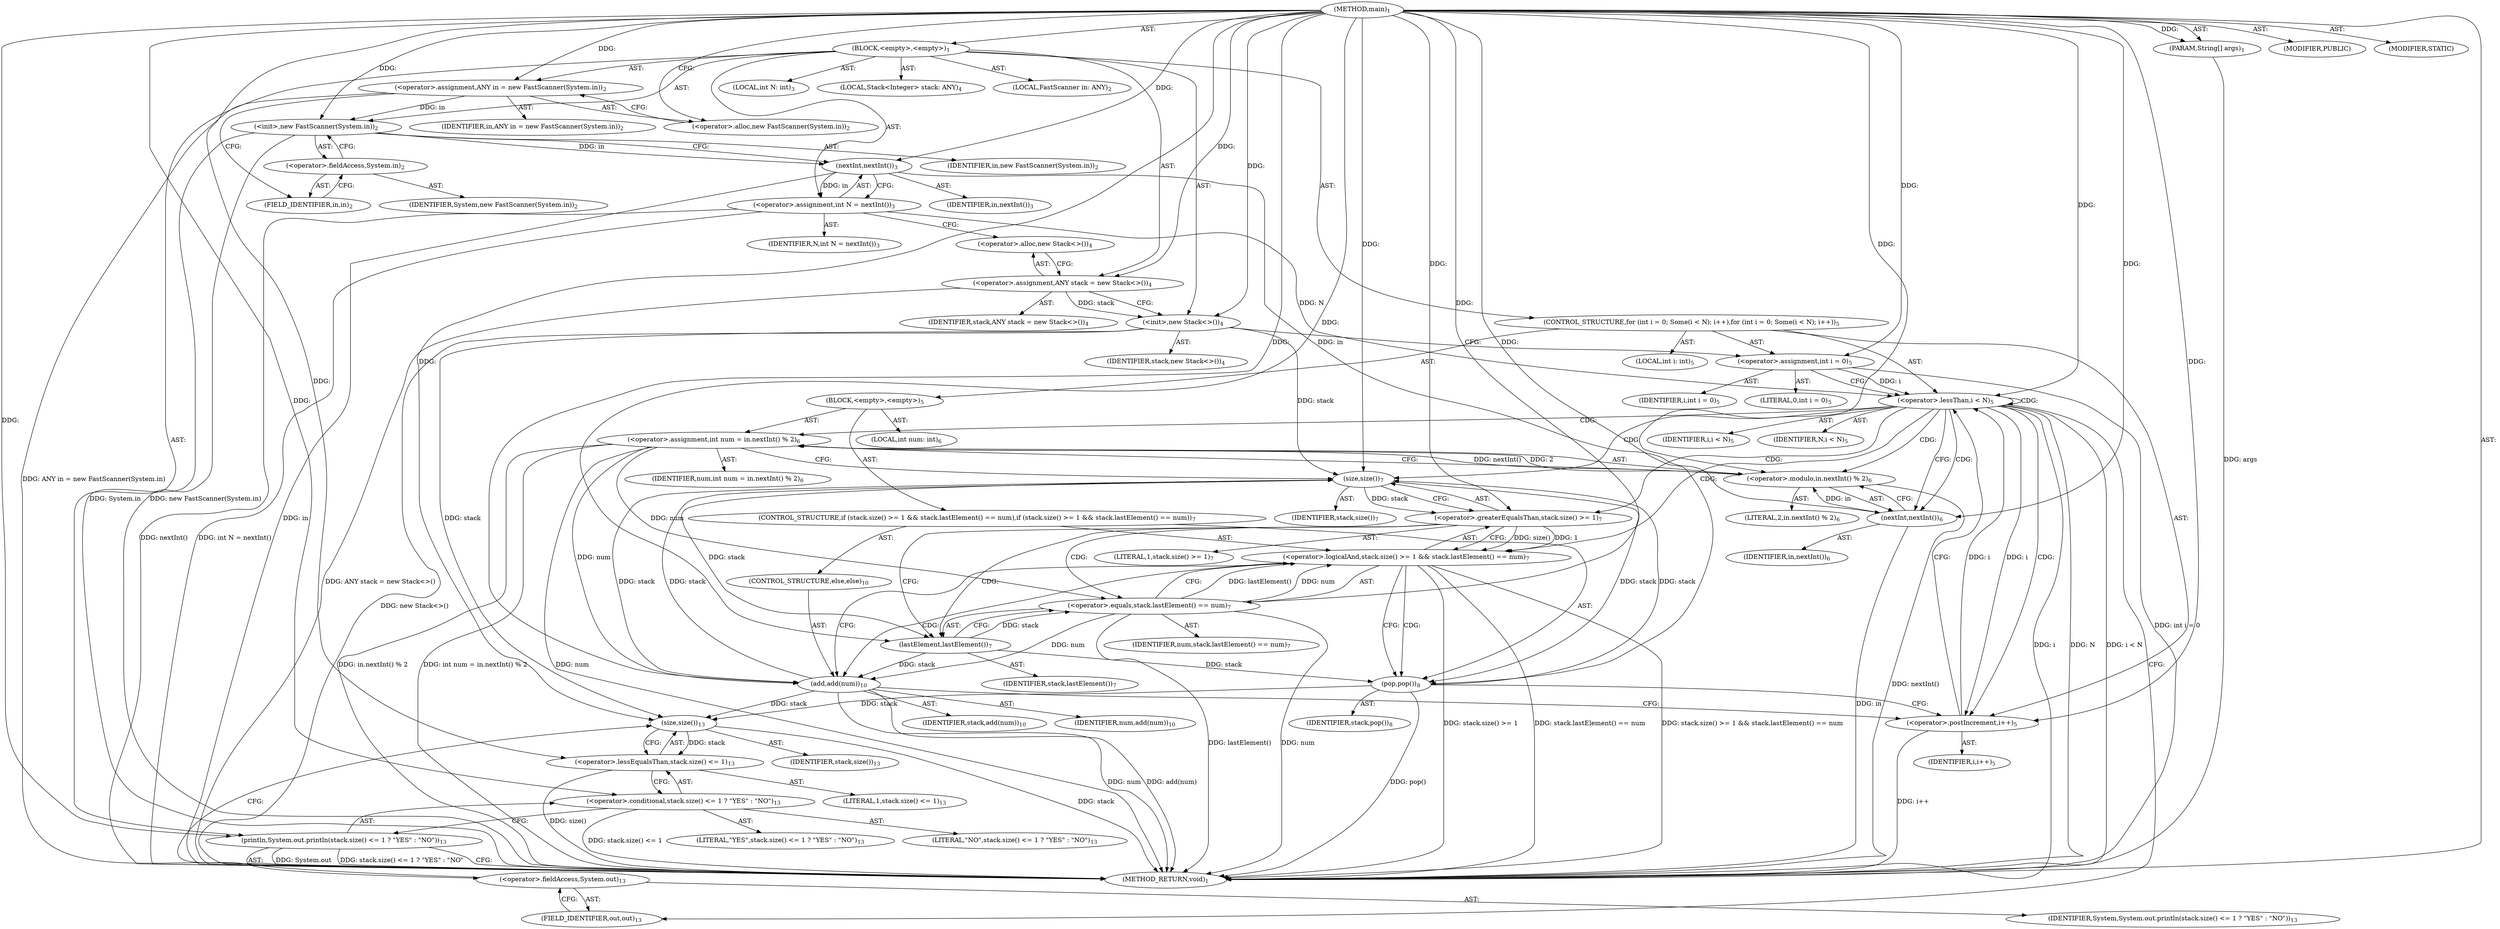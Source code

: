 digraph "main" {  
"21" [label = <(METHOD,main)<SUB>1</SUB>> ]
"22" [label = <(PARAM,String[] args)<SUB>1</SUB>> ]
"23" [label = <(BLOCK,&lt;empty&gt;,&lt;empty&gt;)<SUB>1</SUB>> ]
"4" [label = <(LOCAL,FastScanner in: ANY)<SUB>2</SUB>> ]
"24" [label = <(&lt;operator&gt;.assignment,ANY in = new FastScanner(System.in))<SUB>2</SUB>> ]
"25" [label = <(IDENTIFIER,in,ANY in = new FastScanner(System.in))<SUB>2</SUB>> ]
"26" [label = <(&lt;operator&gt;.alloc,new FastScanner(System.in))<SUB>2</SUB>> ]
"27" [label = <(&lt;init&gt;,new FastScanner(System.in))<SUB>2</SUB>> ]
"3" [label = <(IDENTIFIER,in,new FastScanner(System.in))<SUB>2</SUB>> ]
"28" [label = <(&lt;operator&gt;.fieldAccess,System.in)<SUB>2</SUB>> ]
"29" [label = <(IDENTIFIER,System,new FastScanner(System.in))<SUB>2</SUB>> ]
"30" [label = <(FIELD_IDENTIFIER,in,in)<SUB>2</SUB>> ]
"31" [label = <(LOCAL,int N: int)<SUB>3</SUB>> ]
"32" [label = <(&lt;operator&gt;.assignment,int N = nextInt())<SUB>3</SUB>> ]
"33" [label = <(IDENTIFIER,N,int N = nextInt())<SUB>3</SUB>> ]
"34" [label = <(nextInt,nextInt())<SUB>3</SUB>> ]
"35" [label = <(IDENTIFIER,in,nextInt())<SUB>3</SUB>> ]
"6" [label = <(LOCAL,Stack&lt;Integer&gt; stack: ANY)<SUB>4</SUB>> ]
"36" [label = <(&lt;operator&gt;.assignment,ANY stack = new Stack&lt;&gt;())<SUB>4</SUB>> ]
"37" [label = <(IDENTIFIER,stack,ANY stack = new Stack&lt;&gt;())<SUB>4</SUB>> ]
"38" [label = <(&lt;operator&gt;.alloc,new Stack&lt;&gt;())<SUB>4</SUB>> ]
"39" [label = <(&lt;init&gt;,new Stack&lt;&gt;())<SUB>4</SUB>> ]
"5" [label = <(IDENTIFIER,stack,new Stack&lt;&gt;())<SUB>4</SUB>> ]
"40" [label = <(CONTROL_STRUCTURE,for (int i = 0; Some(i &lt; N); i++),for (int i = 0; Some(i &lt; N); i++))<SUB>5</SUB>> ]
"41" [label = <(LOCAL,int i: int)<SUB>5</SUB>> ]
"42" [label = <(&lt;operator&gt;.assignment,int i = 0)<SUB>5</SUB>> ]
"43" [label = <(IDENTIFIER,i,int i = 0)<SUB>5</SUB>> ]
"44" [label = <(LITERAL,0,int i = 0)<SUB>5</SUB>> ]
"45" [label = <(&lt;operator&gt;.lessThan,i &lt; N)<SUB>5</SUB>> ]
"46" [label = <(IDENTIFIER,i,i &lt; N)<SUB>5</SUB>> ]
"47" [label = <(IDENTIFIER,N,i &lt; N)<SUB>5</SUB>> ]
"48" [label = <(&lt;operator&gt;.postIncrement,i++)<SUB>5</SUB>> ]
"49" [label = <(IDENTIFIER,i,i++)<SUB>5</SUB>> ]
"50" [label = <(BLOCK,&lt;empty&gt;,&lt;empty&gt;)<SUB>5</SUB>> ]
"51" [label = <(LOCAL,int num: int)<SUB>6</SUB>> ]
"52" [label = <(&lt;operator&gt;.assignment,int num = in.nextInt() % 2)<SUB>6</SUB>> ]
"53" [label = <(IDENTIFIER,num,int num = in.nextInt() % 2)<SUB>6</SUB>> ]
"54" [label = <(&lt;operator&gt;.modulo,in.nextInt() % 2)<SUB>6</SUB>> ]
"55" [label = <(nextInt,nextInt())<SUB>6</SUB>> ]
"56" [label = <(IDENTIFIER,in,nextInt())<SUB>6</SUB>> ]
"57" [label = <(LITERAL,2,in.nextInt() % 2)<SUB>6</SUB>> ]
"58" [label = <(CONTROL_STRUCTURE,if (stack.size() &gt;= 1 &amp;&amp; stack.lastElement() == num),if (stack.size() &gt;= 1 &amp;&amp; stack.lastElement() == num))<SUB>7</SUB>> ]
"59" [label = <(&lt;operator&gt;.logicalAnd,stack.size() &gt;= 1 &amp;&amp; stack.lastElement() == num)<SUB>7</SUB>> ]
"60" [label = <(&lt;operator&gt;.greaterEqualsThan,stack.size() &gt;= 1)<SUB>7</SUB>> ]
"61" [label = <(size,size())<SUB>7</SUB>> ]
"62" [label = <(IDENTIFIER,stack,size())<SUB>7</SUB>> ]
"63" [label = <(LITERAL,1,stack.size() &gt;= 1)<SUB>7</SUB>> ]
"64" [label = <(&lt;operator&gt;.equals,stack.lastElement() == num)<SUB>7</SUB>> ]
"65" [label = <(lastElement,lastElement())<SUB>7</SUB>> ]
"66" [label = <(IDENTIFIER,stack,lastElement())<SUB>7</SUB>> ]
"67" [label = <(IDENTIFIER,num,stack.lastElement() == num)<SUB>7</SUB>> ]
"68" [label = <(pop,pop())<SUB>8</SUB>> ]
"69" [label = <(IDENTIFIER,stack,pop())<SUB>8</SUB>> ]
"70" [label = <(CONTROL_STRUCTURE,else,else)<SUB>10</SUB>> ]
"71" [label = <(add,add(num))<SUB>10</SUB>> ]
"72" [label = <(IDENTIFIER,stack,add(num))<SUB>10</SUB>> ]
"73" [label = <(IDENTIFIER,num,add(num))<SUB>10</SUB>> ]
"74" [label = <(println,System.out.println(stack.size() &lt;= 1 ? &quot;YES&quot; : &quot;NO&quot;))<SUB>13</SUB>> ]
"75" [label = <(&lt;operator&gt;.fieldAccess,System.out)<SUB>13</SUB>> ]
"76" [label = <(IDENTIFIER,System,System.out.println(stack.size() &lt;= 1 ? &quot;YES&quot; : &quot;NO&quot;))<SUB>13</SUB>> ]
"77" [label = <(FIELD_IDENTIFIER,out,out)<SUB>13</SUB>> ]
"78" [label = <(&lt;operator&gt;.conditional,stack.size() &lt;= 1 ? &quot;YES&quot; : &quot;NO&quot;)<SUB>13</SUB>> ]
"79" [label = <(&lt;operator&gt;.lessEqualsThan,stack.size() &lt;= 1)<SUB>13</SUB>> ]
"80" [label = <(size,size())<SUB>13</SUB>> ]
"81" [label = <(IDENTIFIER,stack,size())<SUB>13</SUB>> ]
"82" [label = <(LITERAL,1,stack.size() &lt;= 1)<SUB>13</SUB>> ]
"83" [label = <(LITERAL,&quot;YES&quot;,stack.size() &lt;= 1 ? &quot;YES&quot; : &quot;NO&quot;)<SUB>13</SUB>> ]
"84" [label = <(LITERAL,&quot;NO&quot;,stack.size() &lt;= 1 ? &quot;YES&quot; : &quot;NO&quot;)<SUB>13</SUB>> ]
"85" [label = <(MODIFIER,PUBLIC)> ]
"86" [label = <(MODIFIER,STATIC)> ]
"87" [label = <(METHOD_RETURN,void)<SUB>1</SUB>> ]
  "21" -> "22"  [ label = "AST: "] 
  "21" -> "23"  [ label = "AST: "] 
  "21" -> "85"  [ label = "AST: "] 
  "21" -> "86"  [ label = "AST: "] 
  "21" -> "87"  [ label = "AST: "] 
  "23" -> "4"  [ label = "AST: "] 
  "23" -> "24"  [ label = "AST: "] 
  "23" -> "27"  [ label = "AST: "] 
  "23" -> "31"  [ label = "AST: "] 
  "23" -> "32"  [ label = "AST: "] 
  "23" -> "6"  [ label = "AST: "] 
  "23" -> "36"  [ label = "AST: "] 
  "23" -> "39"  [ label = "AST: "] 
  "23" -> "40"  [ label = "AST: "] 
  "23" -> "74"  [ label = "AST: "] 
  "24" -> "25"  [ label = "AST: "] 
  "24" -> "26"  [ label = "AST: "] 
  "27" -> "3"  [ label = "AST: "] 
  "27" -> "28"  [ label = "AST: "] 
  "28" -> "29"  [ label = "AST: "] 
  "28" -> "30"  [ label = "AST: "] 
  "32" -> "33"  [ label = "AST: "] 
  "32" -> "34"  [ label = "AST: "] 
  "34" -> "35"  [ label = "AST: "] 
  "36" -> "37"  [ label = "AST: "] 
  "36" -> "38"  [ label = "AST: "] 
  "39" -> "5"  [ label = "AST: "] 
  "40" -> "41"  [ label = "AST: "] 
  "40" -> "42"  [ label = "AST: "] 
  "40" -> "45"  [ label = "AST: "] 
  "40" -> "48"  [ label = "AST: "] 
  "40" -> "50"  [ label = "AST: "] 
  "42" -> "43"  [ label = "AST: "] 
  "42" -> "44"  [ label = "AST: "] 
  "45" -> "46"  [ label = "AST: "] 
  "45" -> "47"  [ label = "AST: "] 
  "48" -> "49"  [ label = "AST: "] 
  "50" -> "51"  [ label = "AST: "] 
  "50" -> "52"  [ label = "AST: "] 
  "50" -> "58"  [ label = "AST: "] 
  "52" -> "53"  [ label = "AST: "] 
  "52" -> "54"  [ label = "AST: "] 
  "54" -> "55"  [ label = "AST: "] 
  "54" -> "57"  [ label = "AST: "] 
  "55" -> "56"  [ label = "AST: "] 
  "58" -> "59"  [ label = "AST: "] 
  "58" -> "68"  [ label = "AST: "] 
  "58" -> "70"  [ label = "AST: "] 
  "59" -> "60"  [ label = "AST: "] 
  "59" -> "64"  [ label = "AST: "] 
  "60" -> "61"  [ label = "AST: "] 
  "60" -> "63"  [ label = "AST: "] 
  "61" -> "62"  [ label = "AST: "] 
  "64" -> "65"  [ label = "AST: "] 
  "64" -> "67"  [ label = "AST: "] 
  "65" -> "66"  [ label = "AST: "] 
  "68" -> "69"  [ label = "AST: "] 
  "70" -> "71"  [ label = "AST: "] 
  "71" -> "72"  [ label = "AST: "] 
  "71" -> "73"  [ label = "AST: "] 
  "74" -> "75"  [ label = "AST: "] 
  "74" -> "78"  [ label = "AST: "] 
  "75" -> "76"  [ label = "AST: "] 
  "75" -> "77"  [ label = "AST: "] 
  "78" -> "79"  [ label = "AST: "] 
  "78" -> "83"  [ label = "AST: "] 
  "78" -> "84"  [ label = "AST: "] 
  "79" -> "80"  [ label = "AST: "] 
  "79" -> "82"  [ label = "AST: "] 
  "80" -> "81"  [ label = "AST: "] 
  "24" -> "30"  [ label = "CFG: "] 
  "27" -> "34"  [ label = "CFG: "] 
  "32" -> "38"  [ label = "CFG: "] 
  "36" -> "39"  [ label = "CFG: "] 
  "39" -> "42"  [ label = "CFG: "] 
  "74" -> "87"  [ label = "CFG: "] 
  "26" -> "24"  [ label = "CFG: "] 
  "28" -> "27"  [ label = "CFG: "] 
  "34" -> "32"  [ label = "CFG: "] 
  "38" -> "36"  [ label = "CFG: "] 
  "42" -> "45"  [ label = "CFG: "] 
  "45" -> "55"  [ label = "CFG: "] 
  "45" -> "77"  [ label = "CFG: "] 
  "48" -> "45"  [ label = "CFG: "] 
  "75" -> "80"  [ label = "CFG: "] 
  "78" -> "74"  [ label = "CFG: "] 
  "30" -> "28"  [ label = "CFG: "] 
  "52" -> "61"  [ label = "CFG: "] 
  "77" -> "75"  [ label = "CFG: "] 
  "79" -> "78"  [ label = "CFG: "] 
  "54" -> "52"  [ label = "CFG: "] 
  "59" -> "68"  [ label = "CFG: "] 
  "59" -> "71"  [ label = "CFG: "] 
  "68" -> "48"  [ label = "CFG: "] 
  "80" -> "79"  [ label = "CFG: "] 
  "55" -> "54"  [ label = "CFG: "] 
  "60" -> "59"  [ label = "CFG: "] 
  "60" -> "65"  [ label = "CFG: "] 
  "64" -> "59"  [ label = "CFG: "] 
  "71" -> "48"  [ label = "CFG: "] 
  "61" -> "60"  [ label = "CFG: "] 
  "65" -> "64"  [ label = "CFG: "] 
  "21" -> "26"  [ label = "CFG: "] 
  "22" -> "87"  [ label = "DDG: args"] 
  "24" -> "87"  [ label = "DDG: ANY in = new FastScanner(System.in)"] 
  "27" -> "87"  [ label = "DDG: System.in"] 
  "27" -> "87"  [ label = "DDG: new FastScanner(System.in)"] 
  "34" -> "87"  [ label = "DDG: in"] 
  "32" -> "87"  [ label = "DDG: nextInt()"] 
  "32" -> "87"  [ label = "DDG: int N = nextInt()"] 
  "36" -> "87"  [ label = "DDG: ANY stack = new Stack&lt;&gt;()"] 
  "39" -> "87"  [ label = "DDG: new Stack&lt;&gt;()"] 
  "42" -> "87"  [ label = "DDG: int i = 0"] 
  "45" -> "87"  [ label = "DDG: i"] 
  "45" -> "87"  [ label = "DDG: N"] 
  "45" -> "87"  [ label = "DDG: i &lt; N"] 
  "74" -> "87"  [ label = "DDG: System.out"] 
  "80" -> "87"  [ label = "DDG: stack"] 
  "79" -> "87"  [ label = "DDG: size()"] 
  "78" -> "87"  [ label = "DDG: stack.size() &lt;= 1"] 
  "74" -> "87"  [ label = "DDG: stack.size() &lt;= 1 ? &quot;YES&quot; : &quot;NO&quot;"] 
  "52" -> "87"  [ label = "DDG: num"] 
  "55" -> "87"  [ label = "DDG: in"] 
  "54" -> "87"  [ label = "DDG: nextInt()"] 
  "52" -> "87"  [ label = "DDG: in.nextInt() % 2"] 
  "52" -> "87"  [ label = "DDG: int num = in.nextInt() % 2"] 
  "59" -> "87"  [ label = "DDG: stack.size() &gt;= 1"] 
  "64" -> "87"  [ label = "DDG: lastElement()"] 
  "64" -> "87"  [ label = "DDG: num"] 
  "59" -> "87"  [ label = "DDG: stack.lastElement() == num"] 
  "59" -> "87"  [ label = "DDG: stack.size() &gt;= 1 &amp;&amp; stack.lastElement() == num"] 
  "71" -> "87"  [ label = "DDG: num"] 
  "71" -> "87"  [ label = "DDG: add(num)"] 
  "68" -> "87"  [ label = "DDG: pop()"] 
  "48" -> "87"  [ label = "DDG: i++"] 
  "21" -> "22"  [ label = "DDG: "] 
  "21" -> "24"  [ label = "DDG: "] 
  "34" -> "32"  [ label = "DDG: in"] 
  "21" -> "36"  [ label = "DDG: "] 
  "24" -> "27"  [ label = "DDG: in"] 
  "21" -> "27"  [ label = "DDG: "] 
  "36" -> "39"  [ label = "DDG: stack"] 
  "21" -> "39"  [ label = "DDG: "] 
  "21" -> "42"  [ label = "DDG: "] 
  "21" -> "74"  [ label = "DDG: "] 
  "27" -> "34"  [ label = "DDG: in"] 
  "21" -> "34"  [ label = "DDG: "] 
  "42" -> "45"  [ label = "DDG: i"] 
  "48" -> "45"  [ label = "DDG: i"] 
  "21" -> "45"  [ label = "DDG: "] 
  "32" -> "45"  [ label = "DDG: N"] 
  "45" -> "48"  [ label = "DDG: i"] 
  "21" -> "48"  [ label = "DDG: "] 
  "54" -> "52"  [ label = "DDG: nextInt()"] 
  "54" -> "52"  [ label = "DDG: 2"] 
  "21" -> "78"  [ label = "DDG: "] 
  "80" -> "79"  [ label = "DDG: stack"] 
  "21" -> "79"  [ label = "DDG: "] 
  "55" -> "54"  [ label = "DDG: in"] 
  "21" -> "54"  [ label = "DDG: "] 
  "60" -> "59"  [ label = "DDG: size()"] 
  "60" -> "59"  [ label = "DDG: 1"] 
  "64" -> "59"  [ label = "DDG: lastElement()"] 
  "64" -> "59"  [ label = "DDG: num"] 
  "61" -> "68"  [ label = "DDG: stack"] 
  "65" -> "68"  [ label = "DDG: stack"] 
  "21" -> "68"  [ label = "DDG: "] 
  "39" -> "80"  [ label = "DDG: stack"] 
  "71" -> "80"  [ label = "DDG: stack"] 
  "68" -> "80"  [ label = "DDG: stack"] 
  "21" -> "80"  [ label = "DDG: "] 
  "34" -> "55"  [ label = "DDG: in"] 
  "21" -> "55"  [ label = "DDG: "] 
  "61" -> "60"  [ label = "DDG: stack"] 
  "21" -> "60"  [ label = "DDG: "] 
  "65" -> "64"  [ label = "DDG: stack"] 
  "52" -> "64"  [ label = "DDG: num"] 
  "21" -> "64"  [ label = "DDG: "] 
  "61" -> "71"  [ label = "DDG: stack"] 
  "65" -> "71"  [ label = "DDG: stack"] 
  "21" -> "71"  [ label = "DDG: "] 
  "52" -> "71"  [ label = "DDG: num"] 
  "64" -> "71"  [ label = "DDG: num"] 
  "39" -> "61"  [ label = "DDG: stack"] 
  "71" -> "61"  [ label = "DDG: stack"] 
  "68" -> "61"  [ label = "DDG: stack"] 
  "21" -> "61"  [ label = "DDG: "] 
  "61" -> "65"  [ label = "DDG: stack"] 
  "21" -> "65"  [ label = "DDG: "] 
  "45" -> "48"  [ label = "CDG: "] 
  "45" -> "60"  [ label = "CDG: "] 
  "45" -> "61"  [ label = "CDG: "] 
  "45" -> "52"  [ label = "CDG: "] 
  "45" -> "45"  [ label = "CDG: "] 
  "45" -> "59"  [ label = "CDG: "] 
  "45" -> "55"  [ label = "CDG: "] 
  "45" -> "54"  [ label = "CDG: "] 
  "59" -> "68"  [ label = "CDG: "] 
  "59" -> "71"  [ label = "CDG: "] 
  "60" -> "64"  [ label = "CDG: "] 
  "60" -> "65"  [ label = "CDG: "] 
}
